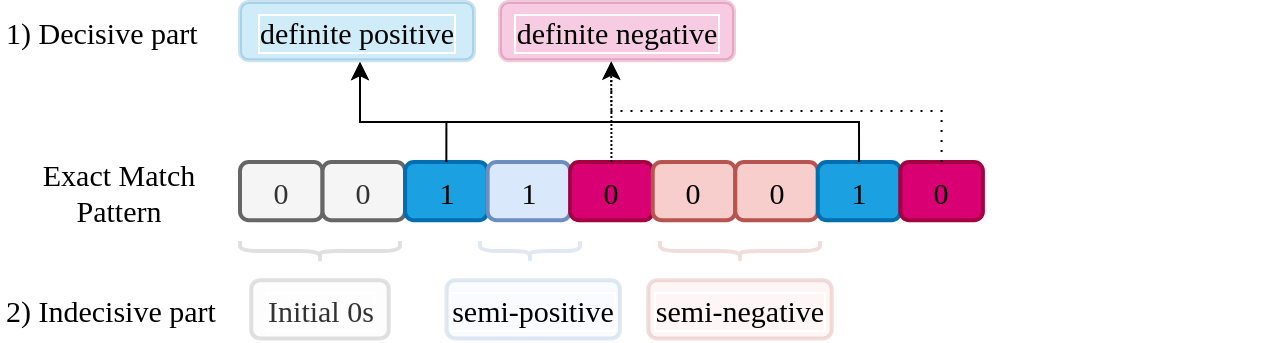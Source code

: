 <mxfile version="20.8.8" type="github">
  <diagram name="Page-1" id="c7558073-3199-34d8-9f00-42111426c3f3">
    <mxGraphModel dx="2074" dy="1086" grid="1" gridSize="10" guides="1" tooltips="1" connect="1" arrows="1" fold="1" page="1" pageScale="1" pageWidth="1070" pageHeight="229" background="#ffffff" math="1" shadow="0">
      <root>
        <mxCell id="0" />
        <mxCell id="1" parent="0" />
        <mxCell id="kpd2LytfiKgkB2pnJVpS-36" value="&lt;span style=&quot;color: rgba(0, 0, 0, 0); font-family: monospace; font-size: 0px; text-align: start;&quot;&gt;%3CmxGraphModel%3E%3Croot%3E%3CmxCell%20id%3D%220%22%2F%3E%3CmxCell%20id%3D%221%22%20parent%3D%220%22%2F%3E%3CmxCell%20id%3D%222%22%20value%3D%22AcEM%40K%20-%20AcEM%40(K-1)%22%20style%3D%22text%3Bhtml%3D1%3BstrokeColor%3Dnone%3BfillColor%3Dnone%3Balign%3Dcenter%3BverticalAlign%3Dmiddle%3BwhiteSpace%3Dwrap%3Brounded%3D0%3BlabelBorderColor%3D%23FFFFFF%3BstrokeWidth%3D2%3BfontFamily%3DTimes%20New%20Roman%3BfontSize%3D15%3BfontColor%3D%23000000%3B%22%20vertex%3D%221%22%20parent%3D%221%22%3E%3CmxGeometry%20x%3D%22560%22%20y%3D%22130%22%20width%3D%22195%22%20height%3D%2229.12%22%20as%3D%22geometry%22%2F%3E%3C%2FmxCell%3E%3C%2Froot%3E%3C%2FmxGraphModel%3E&lt;/span&gt;" style="text;html=1;strokeColor=none;fillColor=none;align=center;verticalAlign=middle;whiteSpace=wrap;rounded=0;labelBorderColor=#FFFFFF;strokeWidth=2;fontFamily=Times New Roman;fontSize=15;fontColor=#000000;" parent="1" vertex="1">
          <mxGeometry x="560" y="80" width="118.53" height="29.12" as="geometry" />
        </mxCell>
        <mxCell id="kpd2LytfiKgkB2pnJVpS-158" value="" style="group" parent="1" vertex="1" connectable="0">
          <mxGeometry x="40" y="40" width="491.442" height="168.24" as="geometry" />
        </mxCell>
        <mxCell id="kpd2LytfiKgkB2pnJVpS-91" value="Exact Match&lt;br&gt;Pattern" style="text;html=1;strokeColor=none;fillColor=none;align=center;verticalAlign=middle;whiteSpace=wrap;rounded=0;labelBorderColor=#FFFFFF;strokeWidth=2;fontFamily=Times New Roman;fontSize=15;fontColor=#000000;" parent="kpd2LytfiKgkB2pnJVpS-158" vertex="1">
          <mxGeometry y="80" width="118.53" height="29.12" as="geometry" />
        </mxCell>
        <mxCell id="kpd2LytfiKgkB2pnJVpS-92" value="" style="group" parent="kpd2LytfiKgkB2pnJVpS-158" vertex="1" connectable="0">
          <mxGeometry x="119.996" y="79.999" width="371.446" height="29.121" as="geometry" />
        </mxCell>
        <mxCell id="kpd2LytfiKgkB2pnJVpS-93" value="0" style="rounded=1;whiteSpace=wrap;html=1;strokeWidth=2;fontFamily=Times New Roman;fontSize=15;fillColor=#f5f5f5;fontColor=#333333;strokeColor=#666666;" parent="kpd2LytfiKgkB2pnJVpS-92" vertex="1">
          <mxGeometry y="0.004" width="41.274" height="29.118" as="geometry" />
        </mxCell>
        <mxCell id="kpd2LytfiKgkB2pnJVpS-94" value="0" style="rounded=1;whiteSpace=wrap;html=1;strokeWidth=2;fontFamily=Times New Roman;fontSize=15;fillColor=#f5f5f5;fontColor=#333333;strokeColor=#666666;" parent="kpd2LytfiKgkB2pnJVpS-92" vertex="1">
          <mxGeometry x="41.274" y="0.004" width="41.274" height="29.118" as="geometry" />
        </mxCell>
        <mxCell id="kpd2LytfiKgkB2pnJVpS-95" value="1" style="rounded=1;whiteSpace=wrap;html=1;strokeWidth=2;fontFamily=Times New Roman;fontSize=15;fillColor=#1ba1e2;strokeColor=#006EAF;fontColor=#000000;" parent="kpd2LytfiKgkB2pnJVpS-92" vertex="1">
          <mxGeometry x="82.548" y="0.004" width="41.274" height="29.118" as="geometry" />
        </mxCell>
        <mxCell id="kpd2LytfiKgkB2pnJVpS-96" value="1" style="rounded=1;whiteSpace=wrap;html=1;strokeWidth=2;fontFamily=Times New Roman;fontSize=15;fillColor=#dae8fc;strokeColor=#6c8ebf;" parent="kpd2LytfiKgkB2pnJVpS-92" vertex="1">
          <mxGeometry x="123.821" y="0.004" width="41.274" height="29.118" as="geometry" />
        </mxCell>
        <mxCell id="kpd2LytfiKgkB2pnJVpS-97" value="0" style="rounded=1;whiteSpace=wrap;html=1;strokeWidth=2;fontFamily=Times New Roman;fontSize=15;fillColor=#d80073;strokeColor=#A50040;fontColor=#000000;" parent="kpd2LytfiKgkB2pnJVpS-92" vertex="1">
          <mxGeometry x="165.092" width="41.274" height="29.118" as="geometry" />
        </mxCell>
        <mxCell id="kpd2LytfiKgkB2pnJVpS-98" value="0" style="rounded=1;whiteSpace=wrap;html=1;strokeWidth=2;fontFamily=Times New Roman;fontSize=15;fillColor=#f8cecc;strokeColor=#b85450;" parent="kpd2LytfiKgkB2pnJVpS-92" vertex="1">
          <mxGeometry x="206.362" width="41.274" height="29.118" as="geometry" />
        </mxCell>
        <mxCell id="kpd2LytfiKgkB2pnJVpS-99" value="0" style="rounded=1;whiteSpace=wrap;html=1;strokeWidth=2;fontFamily=Times New Roman;fontSize=15;fillColor=#f8cecc;strokeColor=#b85450;" parent="kpd2LytfiKgkB2pnJVpS-92" vertex="1">
          <mxGeometry x="247.632" width="41.274" height="29.118" as="geometry" />
        </mxCell>
        <mxCell id="kpd2LytfiKgkB2pnJVpS-100" value="1" style="rounded=1;whiteSpace=wrap;html=1;strokeWidth=2;fontFamily=Times New Roman;fontSize=15;fillColor=#1ba1e2;strokeColor=#006EAF;fontColor=#000000;" parent="kpd2LytfiKgkB2pnJVpS-92" vertex="1">
          <mxGeometry x="288.902" width="41.274" height="29.118" as="geometry" />
        </mxCell>
        <mxCell id="kpd2LytfiKgkB2pnJVpS-101" value="0" style="rounded=1;whiteSpace=wrap;html=1;strokeWidth=2;fontFamily=Times New Roman;fontSize=15;fillColor=#d80073;strokeColor=#A50040;fontColor=#000000;" parent="kpd2LytfiKgkB2pnJVpS-92" vertex="1">
          <mxGeometry x="330.172" width="41.274" height="29.118" as="geometry" />
        </mxCell>
        <mxCell id="kpd2LytfiKgkB2pnJVpS-110" value="&lt;font color=&quot;#000000&quot;&gt;definite positive&lt;/font&gt;" style="rounded=1;whiteSpace=wrap;html=1;strokeWidth=2;fontFamily=Times New Roman;fontSize=15;fillColor=#1ba1e2;strokeColor=#006EAF;labelBorderColor=#FFFFFF;fontColor=#ffffff;opacity=20;" parent="kpd2LytfiKgkB2pnJVpS-158" vertex="1">
          <mxGeometry x="120" width="117" height="29.12" as="geometry" />
        </mxCell>
        <mxCell id="kpd2LytfiKgkB2pnJVpS-111" value="&lt;font color=&quot;#000000&quot;&gt;definite negative&lt;/font&gt;" style="rounded=1;whiteSpace=wrap;html=1;strokeWidth=2;fontFamily=Times New Roman;fontSize=15;fillColor=#d80073;strokeColor=#A50040;labelBorderColor=#FFFFFF;opacity=20;fontColor=#ffffff;" parent="kpd2LytfiKgkB2pnJVpS-158" vertex="1">
          <mxGeometry x="250" width="117" height="29.12" as="geometry" />
        </mxCell>
        <mxCell id="kpd2LytfiKgkB2pnJVpS-126" style="edgeStyle=orthogonalEdgeStyle;rounded=0;orthogonalLoop=1;jettySize=auto;html=1;exitX=0.5;exitY=0;exitDx=0;exitDy=0;fontFamily=Times New Roman;fontSize=12;fontColor=#000000;" parent="kpd2LytfiKgkB2pnJVpS-158" source="kpd2LytfiKgkB2pnJVpS-95" edge="1">
          <mxGeometry relative="1" as="geometry">
            <mxPoint x="180" y="30" as="targetPoint" />
            <Array as="points">
              <mxPoint x="223" y="60" />
              <mxPoint x="180" y="60" />
            </Array>
          </mxGeometry>
        </mxCell>
        <mxCell id="kpd2LytfiKgkB2pnJVpS-134" style="edgeStyle=orthogonalEdgeStyle;rounded=0;orthogonalLoop=1;jettySize=auto;html=1;exitX=0.5;exitY=0;exitDx=0;exitDy=0;fontFamily=Times New Roman;fontSize=12;fontColor=#000000;" parent="kpd2LytfiKgkB2pnJVpS-158" source="kpd2LytfiKgkB2pnJVpS-100" edge="1">
          <mxGeometry relative="1" as="geometry">
            <mxPoint x="180" y="30" as="targetPoint" />
            <Array as="points">
              <mxPoint x="430" y="60" />
              <mxPoint x="180" y="60" />
            </Array>
          </mxGeometry>
        </mxCell>
        <mxCell id="kpd2LytfiKgkB2pnJVpS-146" style="edgeStyle=orthogonalEdgeStyle;rounded=0;orthogonalLoop=1;jettySize=auto;html=1;exitX=0.5;exitY=0;exitDx=0;exitDy=0;entryX=0.475;entryY=1.026;entryDx=0;entryDy=0;entryPerimeter=0;fontFamily=Times New Roman;fontSize=12;fontColor=#000000;dashed=1;dashPattern=1 1;" parent="kpd2LytfiKgkB2pnJVpS-158" source="kpd2LytfiKgkB2pnJVpS-97" target="kpd2LytfiKgkB2pnJVpS-111" edge="1">
          <mxGeometry relative="1" as="geometry" />
        </mxCell>
        <mxCell id="kpd2LytfiKgkB2pnJVpS-147" style="edgeStyle=orthogonalEdgeStyle;rounded=0;orthogonalLoop=1;jettySize=auto;html=1;exitX=0.5;exitY=0;exitDx=0;exitDy=0;entryX=0.476;entryY=1.019;entryDx=0;entryDy=0;entryPerimeter=0;fontFamily=Times New Roman;fontSize=12;fontColor=#000000;dashed=1;dashPattern=1 4;" parent="kpd2LytfiKgkB2pnJVpS-158" source="kpd2LytfiKgkB2pnJVpS-101" target="kpd2LytfiKgkB2pnJVpS-111" edge="1">
          <mxGeometry relative="1" as="geometry" />
        </mxCell>
        <mxCell id="kpd2LytfiKgkB2pnJVpS-149" value="1) Decisive part" style="text;html=1;strokeColor=none;fillColor=none;align=left;verticalAlign=middle;whiteSpace=wrap;rounded=0;labelBorderColor=#FFFFFF;strokeWidth=2;fontFamily=Times New Roman;fontSize=15;fontColor=#000000;" parent="kpd2LytfiKgkB2pnJVpS-158" vertex="1">
          <mxGeometry width="118.53" height="29.12" as="geometry" />
        </mxCell>
        <mxCell id="kpd2LytfiKgkB2pnJVpS-150" value="" style="shape=curlyBracket;whiteSpace=wrap;html=1;rounded=1;labelPosition=left;verticalLabelPosition=middle;align=right;verticalAlign=middle;labelBorderColor=#FFFFFF;strokeWidth=2;fontFamily=Times New Roman;fontSize=12;fontColor=#333333;fillColor=#f5f5f5;opacity=20;direction=north;size=0.5;strokeColor=#666666;" parent="kpd2LytfiKgkB2pnJVpS-158" vertex="1">
          <mxGeometry x="120" y="119.56" width="80" height="10" as="geometry" />
        </mxCell>
        <mxCell id="kpd2LytfiKgkB2pnJVpS-151" value="" style="shape=curlyBracket;whiteSpace=wrap;html=1;rounded=1;labelPosition=left;verticalLabelPosition=middle;align=right;verticalAlign=middle;labelBorderColor=#FFFFFF;strokeWidth=2;fontFamily=Times New Roman;fontSize=12;fillColor=#f8cecc;opacity=20;direction=north;size=0.5;strokeColor=#b85450;" parent="kpd2LytfiKgkB2pnJVpS-158" vertex="1">
          <mxGeometry x="330" y="119.56" width="80" height="10" as="geometry" />
        </mxCell>
        <mxCell id="kpd2LytfiKgkB2pnJVpS-152" value="" style="shape=curlyBracket;whiteSpace=wrap;html=1;rounded=1;labelPosition=left;verticalLabelPosition=middle;align=right;verticalAlign=middle;labelBorderColor=#FFFFFF;strokeWidth=2;fontFamily=Times New Roman;fontSize=12;fillColor=#dae8fc;opacity=20;direction=north;size=0.5;strokeColor=#6c8ebf;" parent="kpd2LytfiKgkB2pnJVpS-158" vertex="1">
          <mxGeometry x="240" y="119.56" width="50" height="10" as="geometry" />
        </mxCell>
        <mxCell id="kpd2LytfiKgkB2pnJVpS-154" value="Initial 0s" style="rounded=1;whiteSpace=wrap;html=1;strokeWidth=2;fontFamily=Times New Roman;fontSize=15;fillColor=#f5f5f5;strokeColor=#666666;labelBorderColor=#FFFFFF;opacity=20;fontColor=#333333;" parent="kpd2LytfiKgkB2pnJVpS-158" vertex="1">
          <mxGeometry x="125.63" y="139.12" width="68.75" height="29.12" as="geometry" />
        </mxCell>
        <mxCell id="kpd2LytfiKgkB2pnJVpS-155" value="semi-negative" style="rounded=1;whiteSpace=wrap;html=1;strokeWidth=2;fontFamily=Times New Roman;fontSize=15;fillColor=#f8cecc;strokeColor=#b85450;labelBorderColor=#FFFFFF;opacity=20;" parent="kpd2LytfiKgkB2pnJVpS-158" vertex="1">
          <mxGeometry x="324.13" y="139.12" width="91.75" height="29.12" as="geometry" />
        </mxCell>
        <mxCell id="kpd2LytfiKgkB2pnJVpS-156" value="semi-positive" style="rounded=1;whiteSpace=wrap;html=1;strokeWidth=2;fontFamily=Times New Roman;fontSize=15;fillColor=#dae8fc;strokeColor=#6c8ebf;labelBorderColor=#FFFFFF;fontColor=#000000;opacity=20;" parent="kpd2LytfiKgkB2pnJVpS-158" vertex="1">
          <mxGeometry x="223.25" y="139.12" width="86.75" height="29.12" as="geometry" />
        </mxCell>
        <mxCell id="kpd2LytfiKgkB2pnJVpS-157" value="2) Indecisive part" style="text;html=1;strokeColor=none;fillColor=none;align=left;verticalAlign=middle;whiteSpace=wrap;rounded=0;labelBorderColor=#FFFFFF;strokeWidth=2;fontFamily=Times New Roman;fontSize=15;fontColor=#000000;" parent="kpd2LytfiKgkB2pnJVpS-158" vertex="1">
          <mxGeometry y="139.12" width="118.53" height="29.12" as="geometry" />
        </mxCell>
      </root>
    </mxGraphModel>
  </diagram>
</mxfile>
